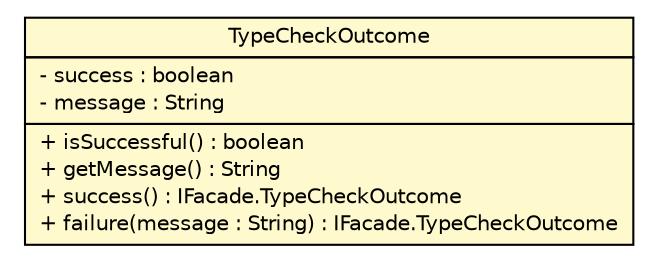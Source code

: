 #!/usr/local/bin/dot
#
# Class diagram 
# Generated by UMLGraph version R5_6 (http://www.umlgraph.org/)
#

digraph G {
	edge [fontname="Helvetica",fontsize=10,labelfontname="Helvetica",labelfontsize=10];
	node [fontname="Helvetica",fontsize=10,shape=plaintext];
	nodesep=0.25;
	ranksep=0.5;
	// model.IFacade.TypeCheckOutcome
	c11558 [label=<<table title="model.IFacade.TypeCheckOutcome" border="0" cellborder="1" cellspacing="0" cellpadding="2" port="p" bgcolor="lemonChiffon" href="./IFacade.TypeCheckOutcome.html">
		<tr><td><table border="0" cellspacing="0" cellpadding="1">
<tr><td align="center" balign="center"> TypeCheckOutcome </td></tr>
		</table></td></tr>
		<tr><td><table border="0" cellspacing="0" cellpadding="1">
<tr><td align="left" balign="left"> - success : boolean </td></tr>
<tr><td align="left" balign="left"> - message : String </td></tr>
		</table></td></tr>
		<tr><td><table border="0" cellspacing="0" cellpadding="1">
<tr><td align="left" balign="left"> + isSuccessful() : boolean </td></tr>
<tr><td align="left" balign="left"> + getMessage() : String </td></tr>
<tr><td align="left" balign="left"> + success() : IFacade.TypeCheckOutcome </td></tr>
<tr><td align="left" balign="left"> + failure(message : String) : IFacade.TypeCheckOutcome </td></tr>
		</table></td></tr>
		</table>>, URL="./IFacade.TypeCheckOutcome.html", fontname="Helvetica", fontcolor="black", fontsize=10.0];
}

